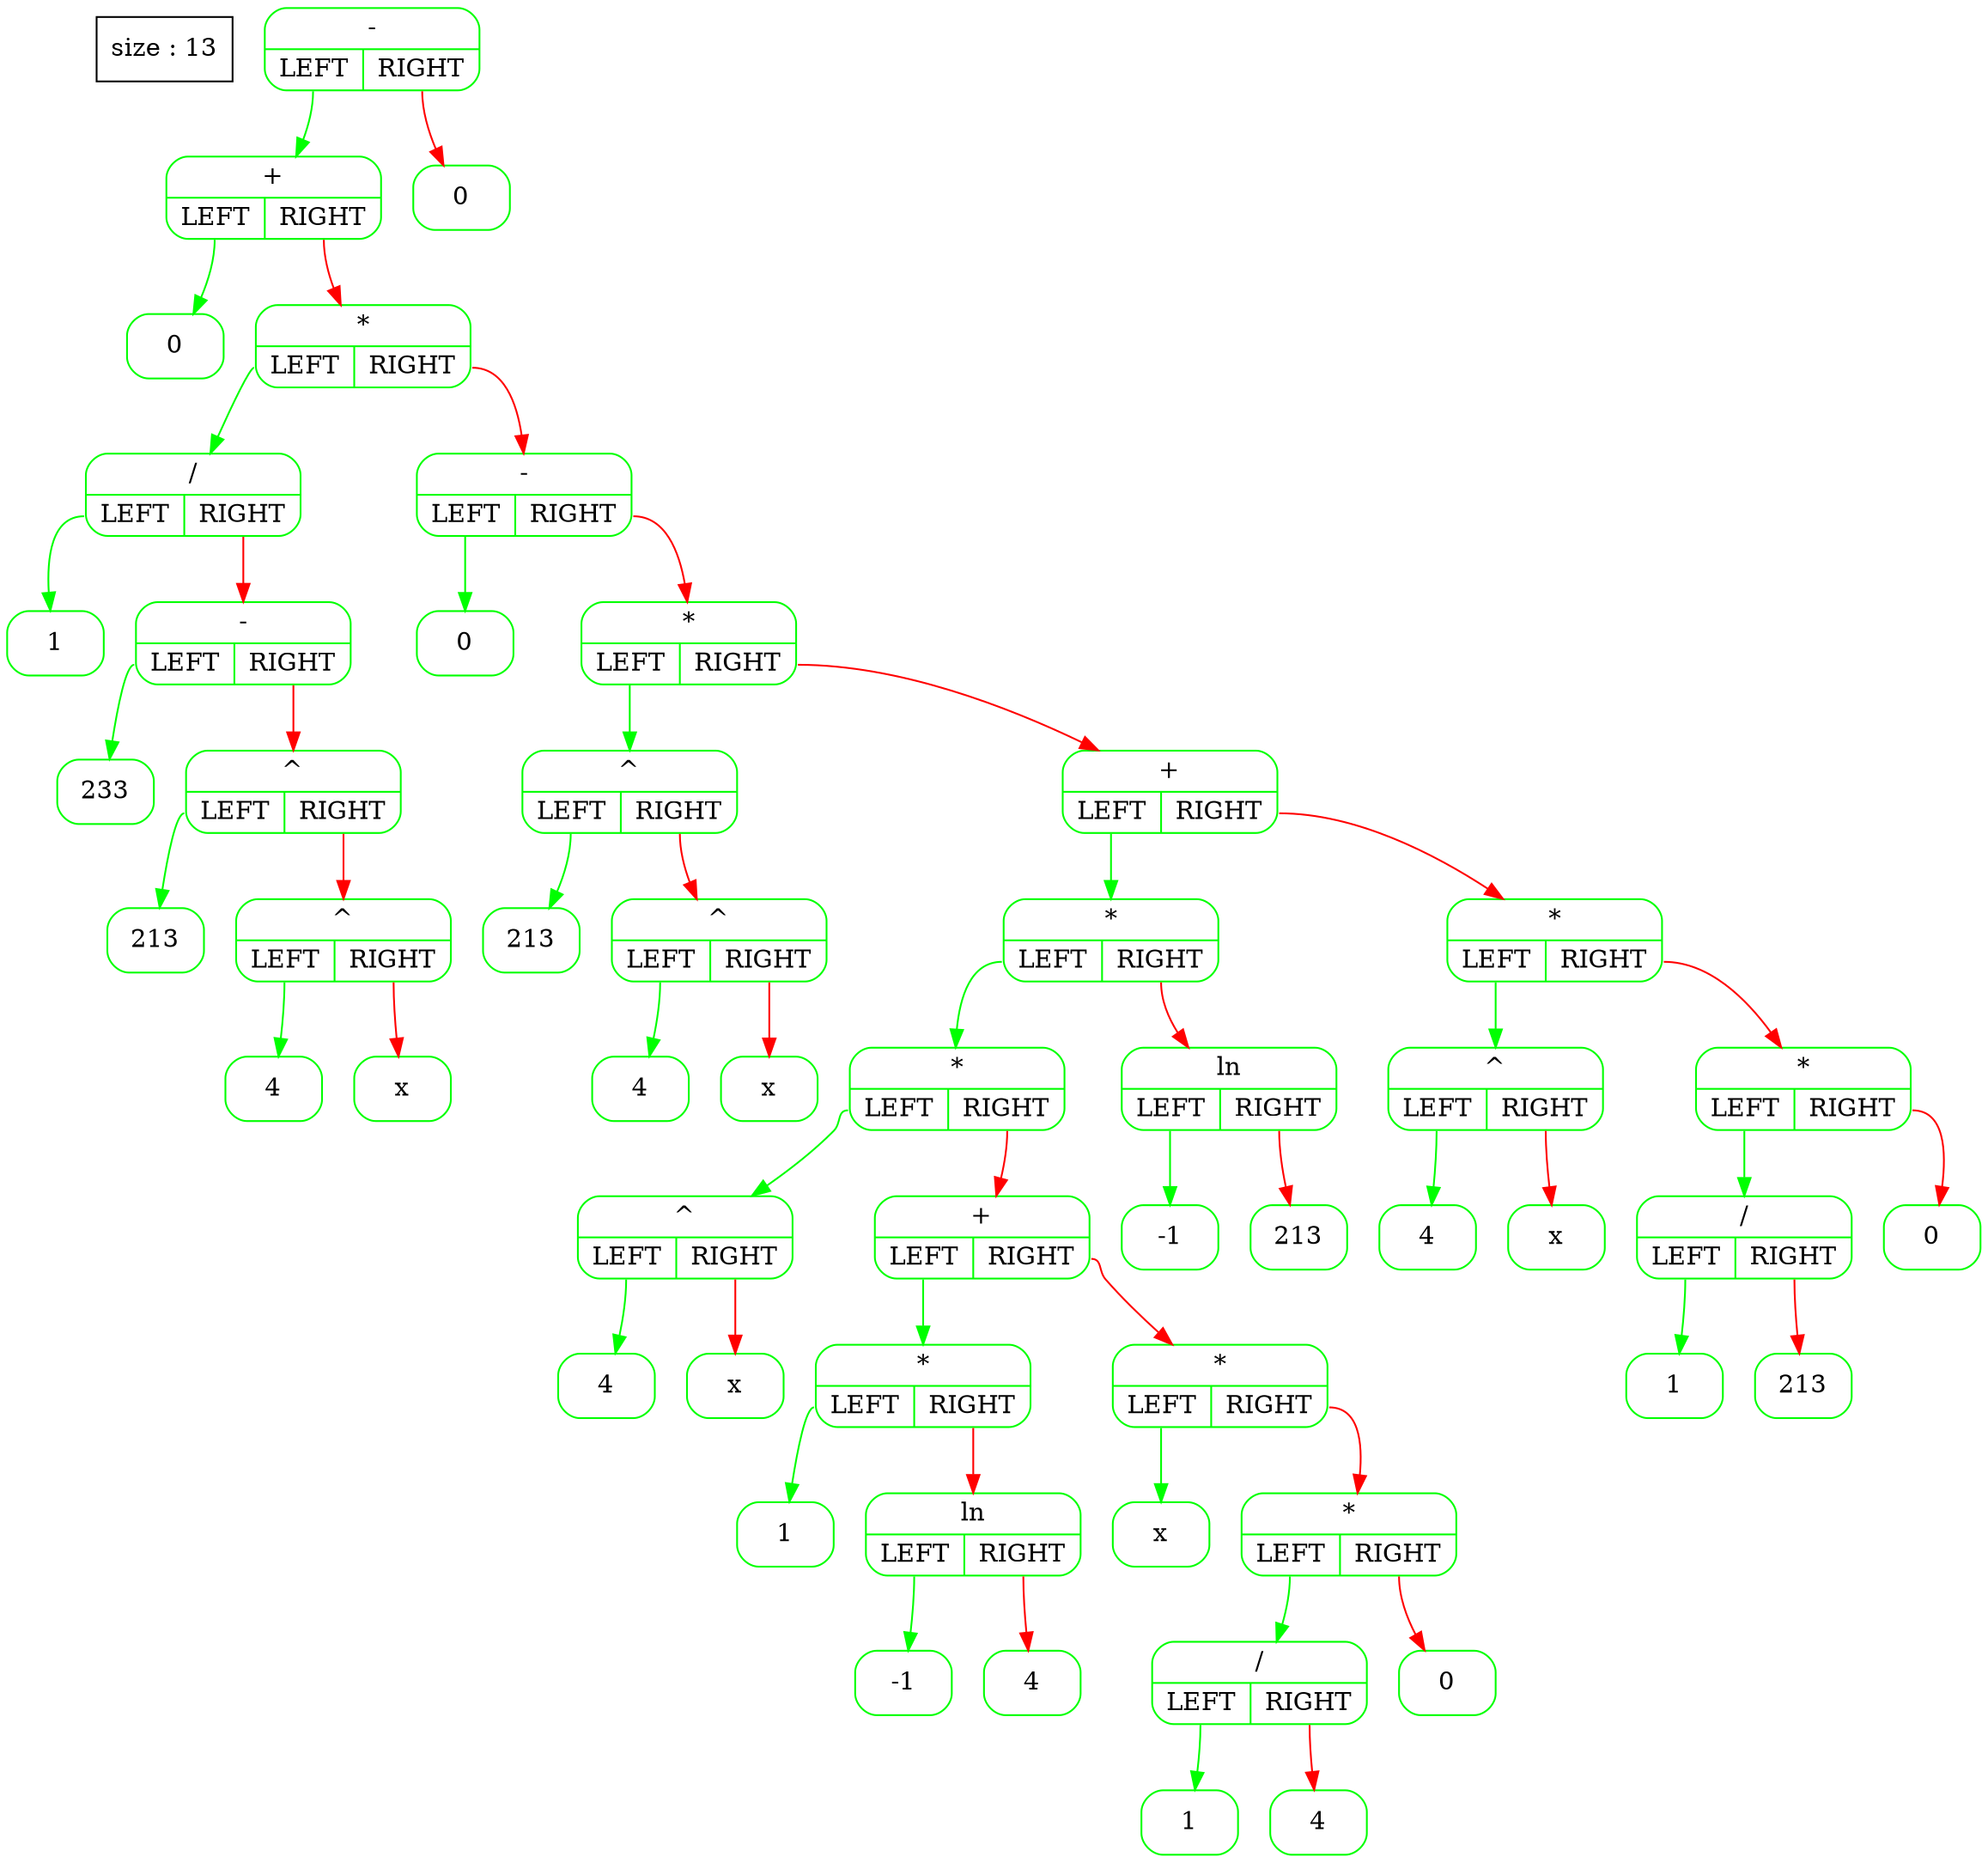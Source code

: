 digraph G {                
  tree [shape=box ; stryle=rounded ; label="size : 13"];                
  edge [color=black];                
  node [shape=record ; style=rounded ; color=green];
14973848 [label="{-|{<YES>LEFT|<NO>RIGHT}}"];
14974888 [label="{+|{<YES>LEFT|<NO>RIGHT}}"];
14975288 [label="{0}"];
14975008 [label="{*|{<YES>LEFT|<NO>RIGHT}}"];
14975168 [label="{/|{<YES>LEFT|<NO>RIGHT}}"];
14976264 [label="{1}"];
14976904 [label="{-|{<YES>LEFT|<NO>RIGHT}}"];
14976944 [label="{233}"];
14976984 [label="{^|{<YES>LEFT|<NO>RIGHT}}"];
14976664 [label="{213}"];
14976224 [label="{^|{<YES>LEFT|<NO>RIGHT}}"];
14976504 [label="{4}"];
14976344 [label="{x}"];
14976784 [label="{-|{<YES>LEFT|<NO>RIGHT}}"];
14975784 [label="{0}"];
14975824 [label="{*|{<YES>LEFT|<NO>RIGHT}}"];
14976744 [label="{^|{<YES>LEFT|<NO>RIGHT}}"];
14975984 [label="{213}"];
14975864 [label="{^|{<YES>LEFT|<NO>RIGHT}}"];
14976024 [label="{4}"];
14976304 [label="{x}"];
14977624 [label="{+|{<YES>LEFT|<NO>RIGHT}}"];
14977384 [label="{*|{<YES>LEFT|<NO>RIGHT}}"];
14977704 [label="{*|{<YES>LEFT|<NO>RIGHT}}"];
14977504 [label="{^|{<YES>LEFT|<NO>RIGHT}}"];
14977744 [label="{4}"];
14977064 [label="{x}"];
14978280 [label="{+|{<YES>LEFT|<NO>RIGHT}}"];
14978520 [label="{*|{<YES>LEFT|<NO>RIGHT}}"];
14978640 [label="{1}"];
14977960 [label="{ln|{<YES>LEFT|<NO>RIGHT}}"];
14978120 [label="{-1}"];
14978560 [label="{4}"];
14978680 [label="{*|{<YES>LEFT|<NO>RIGHT}}"];
14978320 [label="{x}"];
14978000 [label="{*|{<YES>LEFT|<NO>RIGHT}}"];
14979080 [label="{/|{<YES>LEFT|<NO>RIGHT}}"];
14978720 [label="{1}"];
14978040 [label="{4}"];
14978600 [label="{0}"];
14977344 [label="{ln|{<YES>LEFT|<NO>RIGHT}}"];
14977544 [label="{-1}"];
14977304 [label="{213}"];
14977424 [label="{*|{<YES>LEFT|<NO>RIGHT}}"];
14978800 [label="{^|{<YES>LEFT|<NO>RIGHT}}"];
14978160 [label="{4}"];
14977840 [label="{x}"];
14979000 [label="{*|{<YES>LEFT|<NO>RIGHT}}"];
14978360 [label="{/|{<YES>LEFT|<NO>RIGHT}}"];
14977920 [label="{1}"];
14978400 [label="{213}"];
14979040 [label="{0}"];
14978200 [label="{0}"];
14973848:<YES> -> 14974888 [color=green];
14974888:<YES> -> 14975288 [color=green];
14974888:<NO> -> 14975008 [color=red];
14975008:<YES> -> 14975168 [color=green];
14975168:<YES> -> 14976264 [color=green];
14975168:<NO> -> 14976904 [color=red];
14976904:<YES> -> 14976944 [color=green];
14976904:<NO> -> 14976984 [color=red];
14976984:<YES> -> 14976664 [color=green];
14976984:<NO> -> 14976224 [color=red];
14976224:<YES> -> 14976504 [color=green];
14976224:<NO> -> 14976344 [color=red];
14975008:<NO> -> 14976784 [color=red];
14976784:<YES> -> 14975784 [color=green];
14976784:<NO> -> 14975824 [color=red];
14975824:<YES> -> 14976744 [color=green];
14976744:<YES> -> 14975984 [color=green];
14976744:<NO> -> 14975864 [color=red];
14975864:<YES> -> 14976024 [color=green];
14975864:<NO> -> 14976304 [color=red];
14975824:<NO> -> 14977624 [color=red];
14977624:<YES> -> 14977384 [color=green];
14977384:<YES> -> 14977704 [color=green];
14977704:<YES> -> 14977504 [color=green];
14977504:<YES> -> 14977744 [color=green];
14977504:<NO> -> 14977064 [color=red];
14977704:<NO> -> 14978280 [color=red];
14978280:<YES> -> 14978520 [color=green];
14978520:<YES> -> 14978640 [color=green];
14978520:<NO> -> 14977960 [color=red];
14977960:<YES> -> 14978120 [color=green];
14977960:<NO> -> 14978560 [color=red];
14978280:<NO> -> 14978680 [color=red];
14978680:<YES> -> 14978320 [color=green];
14978680:<NO> -> 14978000 [color=red];
14978000:<YES> -> 14979080 [color=green];
14979080:<YES> -> 14978720 [color=green];
14979080:<NO> -> 14978040 [color=red];
14978000:<NO> -> 14978600 [color=red];
14977384:<NO> -> 14977344 [color=red];
14977344:<YES> -> 14977544 [color=green];
14977344:<NO> -> 14977304 [color=red];
14977624:<NO> -> 14977424 [color=red];
14977424:<YES> -> 14978800 [color=green];
14978800:<YES> -> 14978160 [color=green];
14978800:<NO> -> 14977840 [color=red];
14977424:<NO> -> 14979000 [color=red];
14979000:<YES> -> 14978360 [color=green];
14978360:<YES> -> 14977920 [color=green];
14978360:<NO> -> 14978400 [color=red];
14979000:<NO> -> 14979040 [color=red];
14973848:<NO> -> 14978200 [color=red];
}